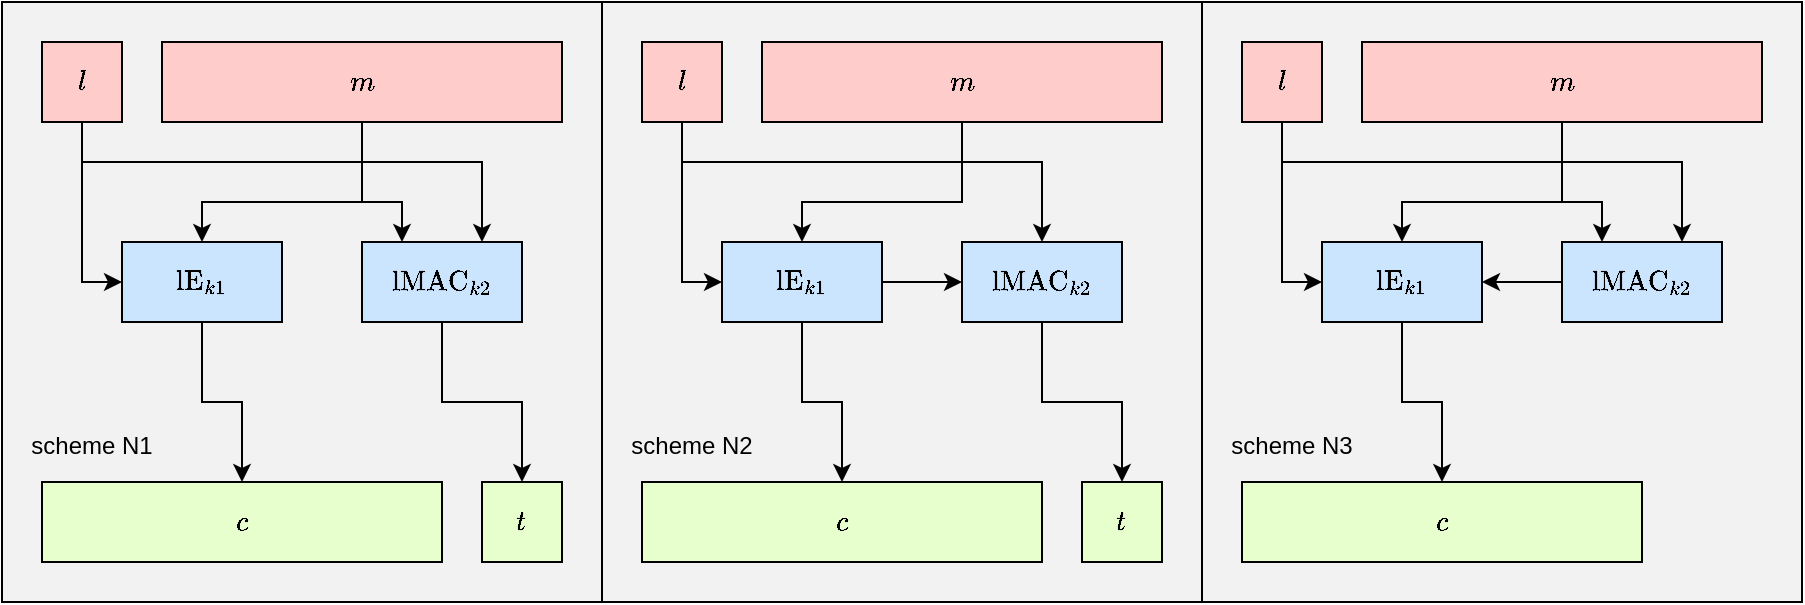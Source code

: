 <mxfile version="24.2.5" type="device">
  <diagram name="Page-1" id="Cizgp2ytPglUclTyzPHs">
    <mxGraphModel dx="1221" dy="608" grid="1" gridSize="10" guides="1" tooltips="1" connect="1" arrows="1" fold="1" page="1" pageScale="1" pageWidth="1169" pageHeight="827" math="1" shadow="0">
      <root>
        <mxCell id="0" />
        <mxCell id="1" parent="0" />
        <mxCell id="hJOSt7ZwOHZE09GMLPBg-1" value="" style="rounded=0;whiteSpace=wrap;html=1;fillColor=#F2F2F2;strokeColor=#000000;" parent="1" vertex="1">
          <mxGeometry x="40" y="40" width="300" height="300" as="geometry" />
        </mxCell>
        <mxCell id="hJOSt7ZwOHZE09GMLPBg-2" value="" style="rounded=0;whiteSpace=wrap;html=1;fillColor=#F2F2F2;" parent="1" vertex="1">
          <mxGeometry x="340" y="40" width="300" height="300" as="geometry" />
        </mxCell>
        <mxCell id="hJOSt7ZwOHZE09GMLPBg-3" value="" style="rounded=0;whiteSpace=wrap;html=1;fillColor=#F2F2F2;" parent="1" vertex="1">
          <mxGeometry x="640" y="40" width="300" height="300" as="geometry" />
        </mxCell>
        <mxCell id="hJOSt7ZwOHZE09GMLPBg-25" style="edgeStyle=orthogonalEdgeStyle;rounded=0;orthogonalLoop=1;jettySize=auto;html=1;exitX=0.5;exitY=1;exitDx=0;exitDy=0;entryX=0;entryY=0.5;entryDx=0;entryDy=0;" parent="1" source="hJOSt7ZwOHZE09GMLPBg-5" target="hJOSt7ZwOHZE09GMLPBg-16" edge="1">
          <mxGeometry relative="1" as="geometry">
            <Array as="points">
              <mxPoint x="80" y="180" />
            </Array>
          </mxGeometry>
        </mxCell>
        <mxCell id="hJOSt7ZwOHZE09GMLPBg-26" style="edgeStyle=orthogonalEdgeStyle;rounded=0;orthogonalLoop=1;jettySize=auto;html=1;exitX=0.5;exitY=1;exitDx=0;exitDy=0;entryX=0.75;entryY=0;entryDx=0;entryDy=0;" parent="1" source="hJOSt7ZwOHZE09GMLPBg-5" target="hJOSt7ZwOHZE09GMLPBg-19" edge="1">
          <mxGeometry relative="1" as="geometry">
            <Array as="points">
              <mxPoint x="80" y="120" />
              <mxPoint x="280" y="120" />
            </Array>
          </mxGeometry>
        </mxCell>
        <mxCell id="hJOSt7ZwOHZE09GMLPBg-5" value="$$l$$" style="rounded=0;whiteSpace=wrap;html=1;gradientColor=none;fillColor=#FFCCCC;" parent="1" vertex="1">
          <mxGeometry x="60" y="60" width="40" height="40" as="geometry" />
        </mxCell>
        <mxCell id="hJOSt7ZwOHZE09GMLPBg-34" style="edgeStyle=orthogonalEdgeStyle;rounded=0;orthogonalLoop=1;jettySize=auto;html=1;exitX=0.5;exitY=1;exitDx=0;exitDy=0;entryX=0;entryY=0.5;entryDx=0;entryDy=0;" parent="1" source="hJOSt7ZwOHZE09GMLPBg-6" target="hJOSt7ZwOHZE09GMLPBg-17" edge="1">
          <mxGeometry relative="1" as="geometry" />
        </mxCell>
        <mxCell id="hJOSt7ZwOHZE09GMLPBg-36" style="edgeStyle=orthogonalEdgeStyle;rounded=0;orthogonalLoop=1;jettySize=auto;html=1;exitX=0.5;exitY=1;exitDx=0;exitDy=0;entryX=0.5;entryY=0;entryDx=0;entryDy=0;" parent="1" source="hJOSt7ZwOHZE09GMLPBg-6" target="hJOSt7ZwOHZE09GMLPBg-20" edge="1">
          <mxGeometry relative="1" as="geometry">
            <Array as="points">
              <mxPoint x="380" y="120" />
              <mxPoint x="560" y="120" />
            </Array>
          </mxGeometry>
        </mxCell>
        <mxCell id="hJOSt7ZwOHZE09GMLPBg-6" value="$$l$$" style="rounded=0;whiteSpace=wrap;html=1;fillColor=#FFCCCC;" parent="1" vertex="1">
          <mxGeometry x="360" y="60" width="40" height="40" as="geometry" />
        </mxCell>
        <mxCell id="hJOSt7ZwOHZE09GMLPBg-35" style="edgeStyle=orthogonalEdgeStyle;rounded=0;orthogonalLoop=1;jettySize=auto;html=1;exitX=0.5;exitY=1;exitDx=0;exitDy=0;entryX=0;entryY=0.5;entryDx=0;entryDy=0;" parent="1" source="hJOSt7ZwOHZE09GMLPBg-7" target="hJOSt7ZwOHZE09GMLPBg-18" edge="1">
          <mxGeometry relative="1" as="geometry" />
        </mxCell>
        <mxCell id="hJOSt7ZwOHZE09GMLPBg-37" style="edgeStyle=orthogonalEdgeStyle;rounded=0;orthogonalLoop=1;jettySize=auto;html=1;exitX=0.5;exitY=1;exitDx=0;exitDy=0;entryX=0.75;entryY=0;entryDx=0;entryDy=0;" parent="1" source="hJOSt7ZwOHZE09GMLPBg-7" target="hJOSt7ZwOHZE09GMLPBg-21" edge="1">
          <mxGeometry relative="1" as="geometry">
            <Array as="points">
              <mxPoint x="680" y="120" />
              <mxPoint x="880" y="120" />
            </Array>
          </mxGeometry>
        </mxCell>
        <mxCell id="hJOSt7ZwOHZE09GMLPBg-7" value="$$l$$" style="rounded=0;whiteSpace=wrap;html=1;fillColor=#FFCCCC;" parent="1" vertex="1">
          <mxGeometry x="660" y="60" width="40" height="40" as="geometry" />
        </mxCell>
        <mxCell id="hJOSt7ZwOHZE09GMLPBg-31" style="edgeStyle=orthogonalEdgeStyle;rounded=0;orthogonalLoop=1;jettySize=auto;html=1;exitX=0.5;exitY=1;exitDx=0;exitDy=0;entryX=0.5;entryY=0;entryDx=0;entryDy=0;" parent="1" source="hJOSt7ZwOHZE09GMLPBg-8" target="hJOSt7ZwOHZE09GMLPBg-16" edge="1">
          <mxGeometry relative="1" as="geometry">
            <Array as="points">
              <mxPoint x="220" y="140" />
              <mxPoint x="140" y="140" />
            </Array>
          </mxGeometry>
        </mxCell>
        <mxCell id="hJOSt7ZwOHZE09GMLPBg-33" style="edgeStyle=orthogonalEdgeStyle;rounded=0;orthogonalLoop=1;jettySize=auto;html=1;exitX=0.5;exitY=1;exitDx=0;exitDy=0;entryX=0.25;entryY=0;entryDx=0;entryDy=0;" parent="1" source="hJOSt7ZwOHZE09GMLPBg-8" target="hJOSt7ZwOHZE09GMLPBg-19" edge="1">
          <mxGeometry relative="1" as="geometry">
            <Array as="points">
              <mxPoint x="220" y="140" />
              <mxPoint x="240" y="140" />
            </Array>
          </mxGeometry>
        </mxCell>
        <mxCell id="hJOSt7ZwOHZE09GMLPBg-8" value="$$m$$" style="rounded=0;whiteSpace=wrap;html=1;fillColor=#FFCCCC;" parent="1" vertex="1">
          <mxGeometry x="120" y="60" width="200" height="40" as="geometry" />
        </mxCell>
        <mxCell id="hJOSt7ZwOHZE09GMLPBg-41" style="edgeStyle=orthogonalEdgeStyle;rounded=0;orthogonalLoop=1;jettySize=auto;html=1;exitX=0.5;exitY=1;exitDx=0;exitDy=0;entryX=0.5;entryY=0;entryDx=0;entryDy=0;" parent="1" source="hJOSt7ZwOHZE09GMLPBg-9" target="hJOSt7ZwOHZE09GMLPBg-17" edge="1">
          <mxGeometry relative="1" as="geometry">
            <Array as="points">
              <mxPoint x="520" y="140" />
              <mxPoint x="440" y="140" />
            </Array>
          </mxGeometry>
        </mxCell>
        <mxCell id="hJOSt7ZwOHZE09GMLPBg-9" value="$$m$$" style="rounded=0;whiteSpace=wrap;html=1;fillColor=#FFCCCC;" parent="1" vertex="1">
          <mxGeometry x="420" y="60" width="200" height="40" as="geometry" />
        </mxCell>
        <mxCell id="hJOSt7ZwOHZE09GMLPBg-44" style="edgeStyle=orthogonalEdgeStyle;rounded=0;orthogonalLoop=1;jettySize=auto;html=1;exitX=0.5;exitY=1;exitDx=0;exitDy=0;entryX=0.5;entryY=0;entryDx=0;entryDy=0;" parent="1" source="hJOSt7ZwOHZE09GMLPBg-10" target="hJOSt7ZwOHZE09GMLPBg-18" edge="1">
          <mxGeometry relative="1" as="geometry">
            <Array as="points">
              <mxPoint x="820" y="140" />
              <mxPoint x="740" y="140" />
            </Array>
          </mxGeometry>
        </mxCell>
        <mxCell id="hJOSt7ZwOHZE09GMLPBg-45" style="edgeStyle=orthogonalEdgeStyle;rounded=0;orthogonalLoop=1;jettySize=auto;html=1;exitX=0.5;exitY=1;exitDx=0;exitDy=0;entryX=0.25;entryY=0;entryDx=0;entryDy=0;" parent="1" source="hJOSt7ZwOHZE09GMLPBg-10" target="hJOSt7ZwOHZE09GMLPBg-21" edge="1">
          <mxGeometry relative="1" as="geometry">
            <Array as="points">
              <mxPoint x="820" y="140" />
              <mxPoint x="840" y="140" />
            </Array>
          </mxGeometry>
        </mxCell>
        <mxCell id="hJOSt7ZwOHZE09GMLPBg-10" value="$$m$$" style="rounded=0;whiteSpace=wrap;html=1;fillColor=#FFCCCC;" parent="1" vertex="1">
          <mxGeometry x="720" y="60" width="200" height="40" as="geometry" />
        </mxCell>
        <mxCell id="hJOSt7ZwOHZE09GMLPBg-11" value="$$c$$" style="rounded=0;whiteSpace=wrap;html=1;fillColor=#E6FFCC;" parent="1" vertex="1">
          <mxGeometry x="60" y="280" width="200" height="40" as="geometry" />
        </mxCell>
        <mxCell id="hJOSt7ZwOHZE09GMLPBg-12" value="$$c$$" style="rounded=0;whiteSpace=wrap;html=1;fillColor=#E6FFCC;" parent="1" vertex="1">
          <mxGeometry x="360" y="280" width="200" height="40" as="geometry" />
        </mxCell>
        <mxCell id="hJOSt7ZwOHZE09GMLPBg-13" value="$$c$$" style="rounded=0;whiteSpace=wrap;html=1;fillColor=#E6FFCC;" parent="1" vertex="1">
          <mxGeometry x="660" y="280" width="200" height="40" as="geometry" />
        </mxCell>
        <mxCell id="hJOSt7ZwOHZE09GMLPBg-14" value="$$t$$" style="rounded=0;whiteSpace=wrap;html=1;fillColor=#E6FFCC;" parent="1" vertex="1">
          <mxGeometry x="580" y="280" width="40" height="40" as="geometry" />
        </mxCell>
        <mxCell id="hJOSt7ZwOHZE09GMLPBg-15" value="$$t$$" style="rounded=0;whiteSpace=wrap;html=1;fillColor=#E6FFCC;" parent="1" vertex="1">
          <mxGeometry x="280" y="280" width="40" height="40" as="geometry" />
        </mxCell>
        <mxCell id="hJOSt7ZwOHZE09GMLPBg-30" style="edgeStyle=orthogonalEdgeStyle;rounded=0;orthogonalLoop=1;jettySize=auto;html=1;exitX=0.5;exitY=1;exitDx=0;exitDy=0;entryX=0.5;entryY=0;entryDx=0;entryDy=0;" parent="1" source="hJOSt7ZwOHZE09GMLPBg-16" target="hJOSt7ZwOHZE09GMLPBg-11" edge="1">
          <mxGeometry relative="1" as="geometry" />
        </mxCell>
        <mxCell id="hJOSt7ZwOHZE09GMLPBg-16" value="$$\text{lE}_{k1}$$" style="rounded=0;whiteSpace=wrap;html=1;fillColor=#CCE5FF;" parent="1" vertex="1">
          <mxGeometry x="100" y="160" width="80" height="40" as="geometry" />
        </mxCell>
        <mxCell id="hJOSt7ZwOHZE09GMLPBg-38" style="edgeStyle=orthogonalEdgeStyle;rounded=0;orthogonalLoop=1;jettySize=auto;html=1;exitX=0.5;exitY=1;exitDx=0;exitDy=0;entryX=0.5;entryY=0;entryDx=0;entryDy=0;" parent="1" source="hJOSt7ZwOHZE09GMLPBg-17" target="hJOSt7ZwOHZE09GMLPBg-12" edge="1">
          <mxGeometry relative="1" as="geometry" />
        </mxCell>
        <mxCell id="hJOSt7ZwOHZE09GMLPBg-42" style="edgeStyle=orthogonalEdgeStyle;rounded=0;orthogonalLoop=1;jettySize=auto;html=1;exitX=1;exitY=0.5;exitDx=0;exitDy=0;entryX=0;entryY=0.5;entryDx=0;entryDy=0;" parent="1" source="hJOSt7ZwOHZE09GMLPBg-17" target="hJOSt7ZwOHZE09GMLPBg-20" edge="1">
          <mxGeometry relative="1" as="geometry" />
        </mxCell>
        <mxCell id="hJOSt7ZwOHZE09GMLPBg-17" value="$$\text{lE}_{k1}$$" style="rounded=0;whiteSpace=wrap;html=1;fillColor=#CCE5FF;" parent="1" vertex="1">
          <mxGeometry x="400" y="160" width="80" height="40" as="geometry" />
        </mxCell>
        <mxCell id="hJOSt7ZwOHZE09GMLPBg-39" style="edgeStyle=orthogonalEdgeStyle;rounded=0;orthogonalLoop=1;jettySize=auto;html=1;exitX=0.5;exitY=1;exitDx=0;exitDy=0;entryX=0.5;entryY=0;entryDx=0;entryDy=0;" parent="1" source="hJOSt7ZwOHZE09GMLPBg-18" target="hJOSt7ZwOHZE09GMLPBg-13" edge="1">
          <mxGeometry relative="1" as="geometry" />
        </mxCell>
        <mxCell id="hJOSt7ZwOHZE09GMLPBg-18" value="$$\text{lE}_{k1}$$" style="rounded=0;whiteSpace=wrap;html=1;fillColor=#CCE5FF;" parent="1" vertex="1">
          <mxGeometry x="700" y="160" width="80" height="40" as="geometry" />
        </mxCell>
        <mxCell id="hJOSt7ZwOHZE09GMLPBg-29" style="edgeStyle=orthogonalEdgeStyle;rounded=0;orthogonalLoop=1;jettySize=auto;html=1;exitX=0.5;exitY=1;exitDx=0;exitDy=0;entryX=0.5;entryY=0;entryDx=0;entryDy=0;" parent="1" source="hJOSt7ZwOHZE09GMLPBg-19" target="hJOSt7ZwOHZE09GMLPBg-15" edge="1">
          <mxGeometry relative="1" as="geometry" />
        </mxCell>
        <mxCell id="hJOSt7ZwOHZE09GMLPBg-19" value="$$\text{lMAC}_{k2}$$" style="rounded=0;whiteSpace=wrap;html=1;fillColor=#CCE5FF;" parent="1" vertex="1">
          <mxGeometry x="220" y="160" width="80" height="40" as="geometry" />
        </mxCell>
        <mxCell id="hJOSt7ZwOHZE09GMLPBg-40" style="edgeStyle=orthogonalEdgeStyle;rounded=0;orthogonalLoop=1;jettySize=auto;html=1;exitX=0.5;exitY=1;exitDx=0;exitDy=0;entryX=0.5;entryY=0;entryDx=0;entryDy=0;" parent="1" source="hJOSt7ZwOHZE09GMLPBg-20" target="hJOSt7ZwOHZE09GMLPBg-14" edge="1">
          <mxGeometry relative="1" as="geometry" />
        </mxCell>
        <mxCell id="hJOSt7ZwOHZE09GMLPBg-20" value="$$\text{lMAC}_{k2}$$" style="rounded=0;whiteSpace=wrap;html=1;fillColor=#CCE5FF;" parent="1" vertex="1">
          <mxGeometry x="520" y="160" width="80" height="40" as="geometry" />
        </mxCell>
        <mxCell id="hJOSt7ZwOHZE09GMLPBg-43" style="edgeStyle=orthogonalEdgeStyle;rounded=0;orthogonalLoop=1;jettySize=auto;html=1;exitX=0;exitY=0.5;exitDx=0;exitDy=0;entryX=1;entryY=0.5;entryDx=0;entryDy=0;" parent="1" source="hJOSt7ZwOHZE09GMLPBg-21" target="hJOSt7ZwOHZE09GMLPBg-18" edge="1">
          <mxGeometry relative="1" as="geometry" />
        </mxCell>
        <mxCell id="hJOSt7ZwOHZE09GMLPBg-21" value="$$\text{lMAC}_{k2}$$" style="rounded=0;whiteSpace=wrap;html=1;fillColor=#CCE5FF;" parent="1" vertex="1">
          <mxGeometry x="820" y="160" width="80" height="40" as="geometry" />
        </mxCell>
        <mxCell id="hJOSt7ZwOHZE09GMLPBg-22" value="scheme N1" style="rounded=0;whiteSpace=wrap;html=1;fillColor=none;strokeColor=none;" parent="1" vertex="1">
          <mxGeometry x="40" y="244" width="90" height="36" as="geometry" />
        </mxCell>
        <mxCell id="hJOSt7ZwOHZE09GMLPBg-23" value="scheme N2" style="rounded=0;whiteSpace=wrap;html=1;fillColor=none;strokeColor=none;" parent="1" vertex="1">
          <mxGeometry x="340" y="244" width="90" height="36" as="geometry" />
        </mxCell>
        <mxCell id="hJOSt7ZwOHZE09GMLPBg-24" value="scheme N3" style="rounded=0;whiteSpace=wrap;html=1;fillColor=none;strokeColor=none;" parent="1" vertex="1">
          <mxGeometry x="640" y="244" width="90" height="36" as="geometry" />
        </mxCell>
      </root>
    </mxGraphModel>
  </diagram>
</mxfile>
